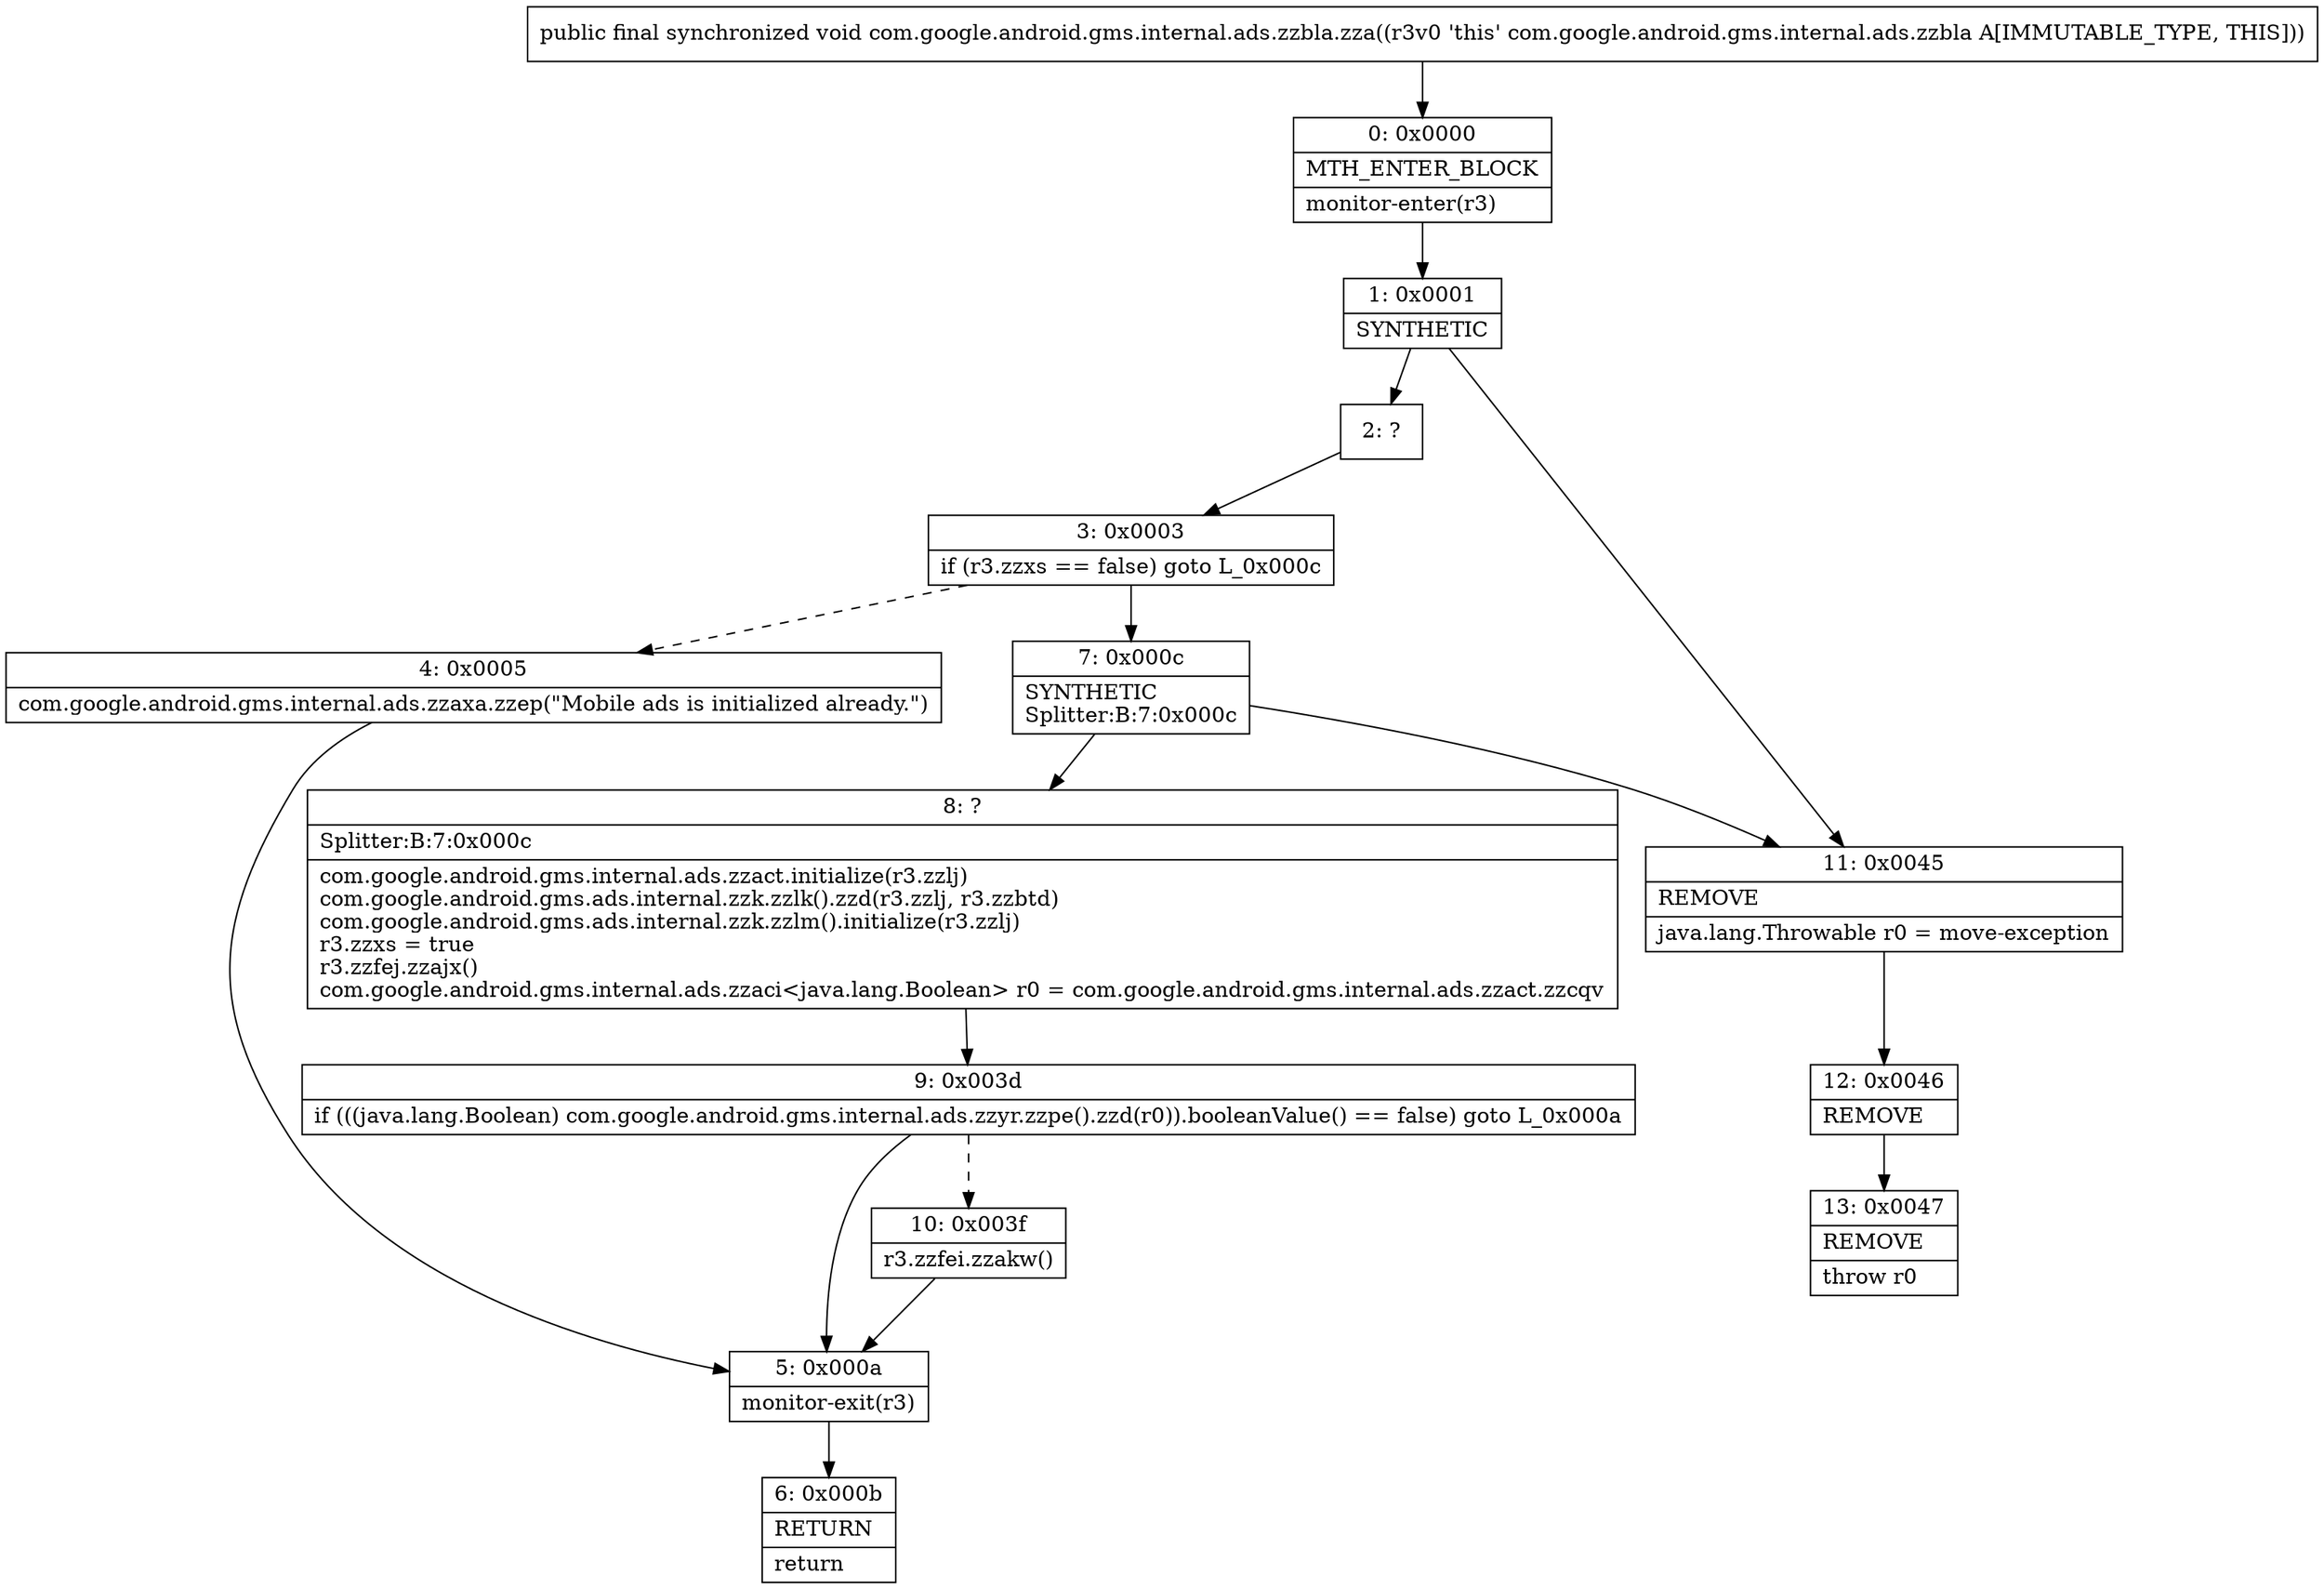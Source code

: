 digraph "CFG forcom.google.android.gms.internal.ads.zzbla.zza()V" {
Node_0 [shape=record,label="{0\:\ 0x0000|MTH_ENTER_BLOCK\l|monitor\-enter(r3)\l}"];
Node_1 [shape=record,label="{1\:\ 0x0001|SYNTHETIC\l}"];
Node_2 [shape=record,label="{2\:\ ?}"];
Node_3 [shape=record,label="{3\:\ 0x0003|if (r3.zzxs == false) goto L_0x000c\l}"];
Node_4 [shape=record,label="{4\:\ 0x0005|com.google.android.gms.internal.ads.zzaxa.zzep(\"Mobile ads is initialized already.\")\l}"];
Node_5 [shape=record,label="{5\:\ 0x000a|monitor\-exit(r3)\l}"];
Node_6 [shape=record,label="{6\:\ 0x000b|RETURN\l|return\l}"];
Node_7 [shape=record,label="{7\:\ 0x000c|SYNTHETIC\lSplitter:B:7:0x000c\l}"];
Node_8 [shape=record,label="{8\:\ ?|Splitter:B:7:0x000c\l|com.google.android.gms.internal.ads.zzact.initialize(r3.zzlj)\lcom.google.android.gms.ads.internal.zzk.zzlk().zzd(r3.zzlj, r3.zzbtd)\lcom.google.android.gms.ads.internal.zzk.zzlm().initialize(r3.zzlj)\lr3.zzxs = true\lr3.zzfej.zzajx()\lcom.google.android.gms.internal.ads.zzaci\<java.lang.Boolean\> r0 = com.google.android.gms.internal.ads.zzact.zzcqv\l}"];
Node_9 [shape=record,label="{9\:\ 0x003d|if (((java.lang.Boolean) com.google.android.gms.internal.ads.zzyr.zzpe().zzd(r0)).booleanValue() == false) goto L_0x000a\l}"];
Node_10 [shape=record,label="{10\:\ 0x003f|r3.zzfei.zzakw()\l}"];
Node_11 [shape=record,label="{11\:\ 0x0045|REMOVE\l|java.lang.Throwable r0 = move\-exception\l}"];
Node_12 [shape=record,label="{12\:\ 0x0046|REMOVE\l}"];
Node_13 [shape=record,label="{13\:\ 0x0047|REMOVE\l|throw r0\l}"];
MethodNode[shape=record,label="{public final synchronized void com.google.android.gms.internal.ads.zzbla.zza((r3v0 'this' com.google.android.gms.internal.ads.zzbla A[IMMUTABLE_TYPE, THIS])) }"];
MethodNode -> Node_0;
Node_0 -> Node_1;
Node_1 -> Node_2;
Node_1 -> Node_11;
Node_2 -> Node_3;
Node_3 -> Node_4[style=dashed];
Node_3 -> Node_7;
Node_4 -> Node_5;
Node_5 -> Node_6;
Node_7 -> Node_8;
Node_7 -> Node_11;
Node_8 -> Node_9;
Node_9 -> Node_5;
Node_9 -> Node_10[style=dashed];
Node_10 -> Node_5;
Node_11 -> Node_12;
Node_12 -> Node_13;
}

